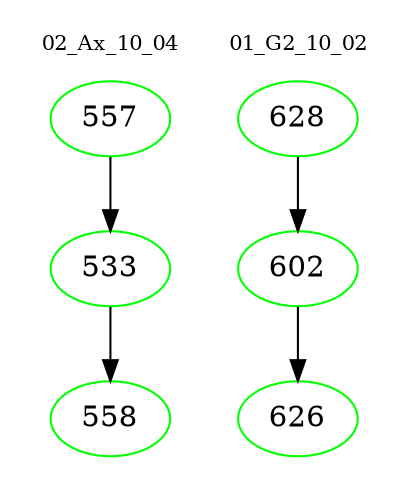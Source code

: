digraph{
subgraph cluster_0 {
color = white
label = "02_Ax_10_04";
fontsize=10;
T0_557 [label="557", color="green"]
T0_557 -> T0_533 [color="black"]
T0_533 [label="533", color="green"]
T0_533 -> T0_558 [color="black"]
T0_558 [label="558", color="green"]
}
subgraph cluster_1 {
color = white
label = "01_G2_10_02";
fontsize=10;
T1_628 [label="628", color="green"]
T1_628 -> T1_602 [color="black"]
T1_602 [label="602", color="green"]
T1_602 -> T1_626 [color="black"]
T1_626 [label="626", color="green"]
}
}

